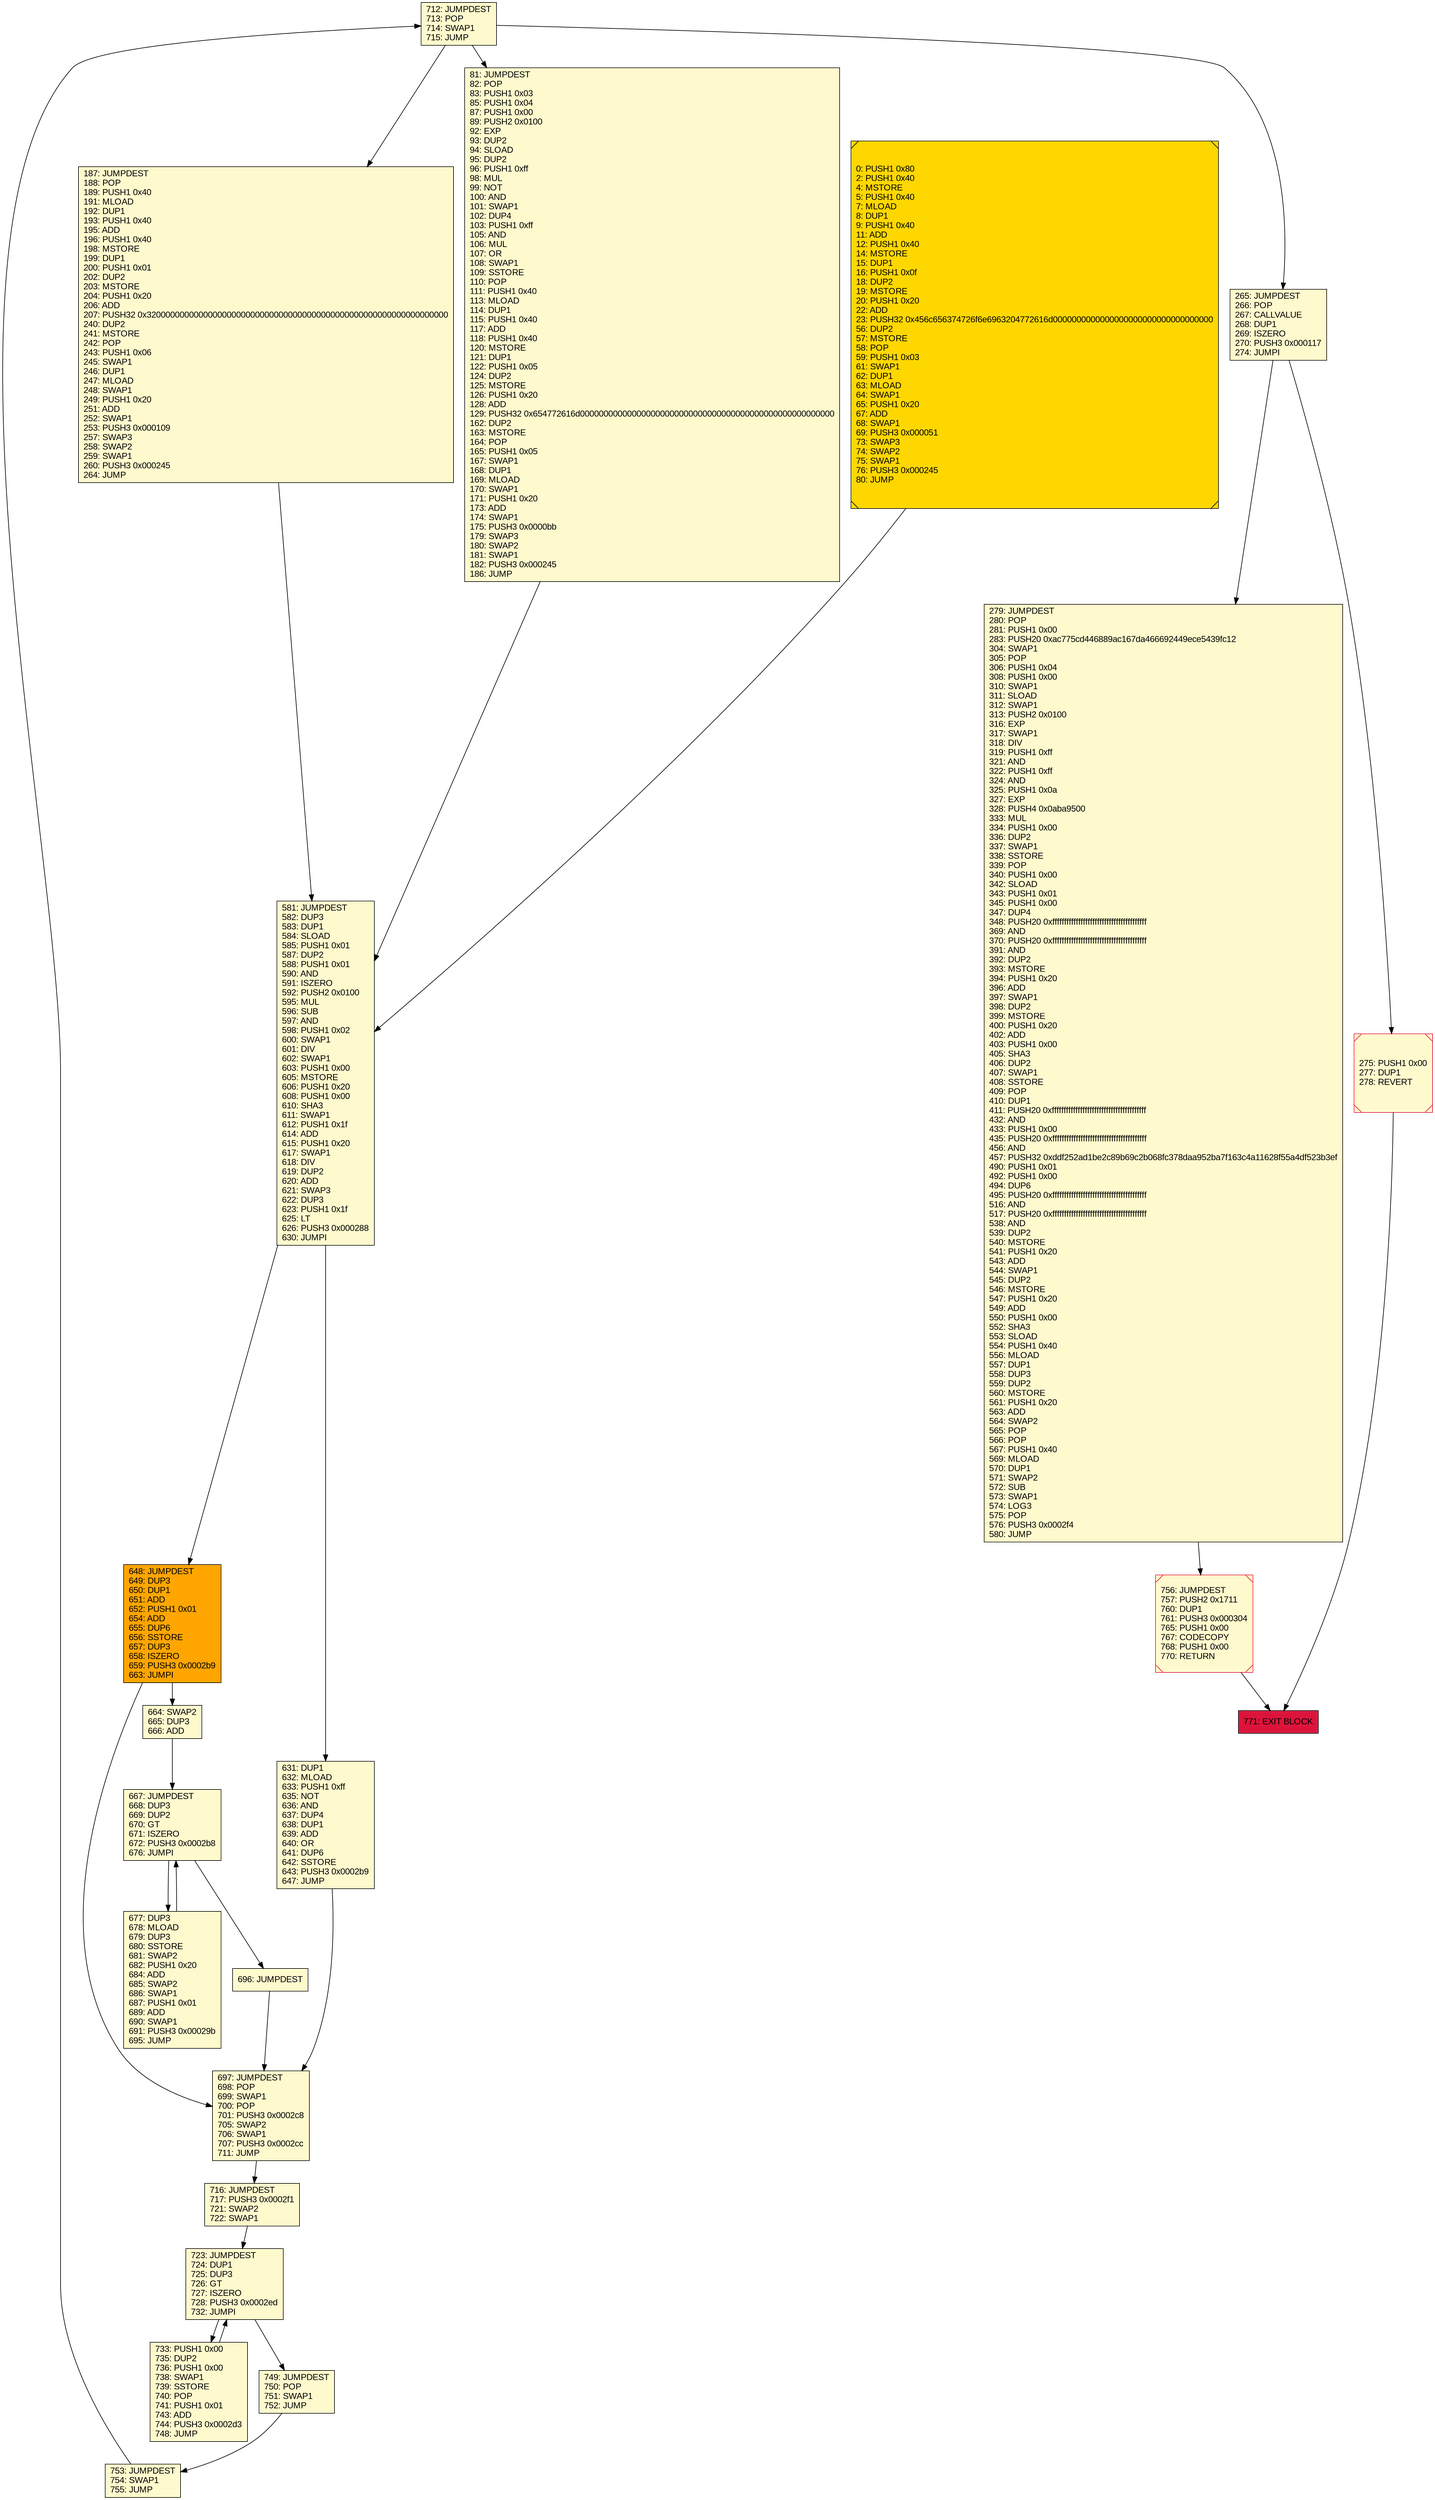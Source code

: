 digraph G {
bgcolor=transparent rankdir=UD;
node [shape=box style=filled color=black fillcolor=white fontname=arial fontcolor=black];
771 [label="771: EXIT BLOCK\l" fillcolor=crimson ];
753 [label="753: JUMPDEST\l754: SWAP1\l755: JUMP\l" fillcolor=lemonchiffon ];
279 [label="279: JUMPDEST\l280: POP\l281: PUSH1 0x00\l283: PUSH20 0xac775cd446889ac167da466692449ece5439fc12\l304: SWAP1\l305: POP\l306: PUSH1 0x04\l308: PUSH1 0x00\l310: SWAP1\l311: SLOAD\l312: SWAP1\l313: PUSH2 0x0100\l316: EXP\l317: SWAP1\l318: DIV\l319: PUSH1 0xff\l321: AND\l322: PUSH1 0xff\l324: AND\l325: PUSH1 0x0a\l327: EXP\l328: PUSH4 0x0aba9500\l333: MUL\l334: PUSH1 0x00\l336: DUP2\l337: SWAP1\l338: SSTORE\l339: POP\l340: PUSH1 0x00\l342: SLOAD\l343: PUSH1 0x01\l345: PUSH1 0x00\l347: DUP4\l348: PUSH20 0xffffffffffffffffffffffffffffffffffffffff\l369: AND\l370: PUSH20 0xffffffffffffffffffffffffffffffffffffffff\l391: AND\l392: DUP2\l393: MSTORE\l394: PUSH1 0x20\l396: ADD\l397: SWAP1\l398: DUP2\l399: MSTORE\l400: PUSH1 0x20\l402: ADD\l403: PUSH1 0x00\l405: SHA3\l406: DUP2\l407: SWAP1\l408: SSTORE\l409: POP\l410: DUP1\l411: PUSH20 0xffffffffffffffffffffffffffffffffffffffff\l432: AND\l433: PUSH1 0x00\l435: PUSH20 0xffffffffffffffffffffffffffffffffffffffff\l456: AND\l457: PUSH32 0xddf252ad1be2c89b69c2b068fc378daa952ba7f163c4a11628f55a4df523b3ef\l490: PUSH1 0x01\l492: PUSH1 0x00\l494: DUP6\l495: PUSH20 0xffffffffffffffffffffffffffffffffffffffff\l516: AND\l517: PUSH20 0xffffffffffffffffffffffffffffffffffffffff\l538: AND\l539: DUP2\l540: MSTORE\l541: PUSH1 0x20\l543: ADD\l544: SWAP1\l545: DUP2\l546: MSTORE\l547: PUSH1 0x20\l549: ADD\l550: PUSH1 0x00\l552: SHA3\l553: SLOAD\l554: PUSH1 0x40\l556: MLOAD\l557: DUP1\l558: DUP3\l559: DUP2\l560: MSTORE\l561: PUSH1 0x20\l563: ADD\l564: SWAP2\l565: POP\l566: POP\l567: PUSH1 0x40\l569: MLOAD\l570: DUP1\l571: SWAP2\l572: SUB\l573: SWAP1\l574: LOG3\l575: POP\l576: PUSH3 0x0002f4\l580: JUMP\l" fillcolor=lemonchiffon ];
733 [label="733: PUSH1 0x00\l735: DUP2\l736: PUSH1 0x00\l738: SWAP1\l739: SSTORE\l740: POP\l741: PUSH1 0x01\l743: ADD\l744: PUSH3 0x0002d3\l748: JUMP\l" fillcolor=lemonchiffon ];
697 [label="697: JUMPDEST\l698: POP\l699: SWAP1\l700: POP\l701: PUSH3 0x0002c8\l705: SWAP2\l706: SWAP1\l707: PUSH3 0x0002cc\l711: JUMP\l" fillcolor=lemonchiffon ];
187 [label="187: JUMPDEST\l188: POP\l189: PUSH1 0x40\l191: MLOAD\l192: DUP1\l193: PUSH1 0x40\l195: ADD\l196: PUSH1 0x40\l198: MSTORE\l199: DUP1\l200: PUSH1 0x01\l202: DUP2\l203: MSTORE\l204: PUSH1 0x20\l206: ADD\l207: PUSH32 0x3200000000000000000000000000000000000000000000000000000000000000\l240: DUP2\l241: MSTORE\l242: POP\l243: PUSH1 0x06\l245: SWAP1\l246: DUP1\l247: MLOAD\l248: SWAP1\l249: PUSH1 0x20\l251: ADD\l252: SWAP1\l253: PUSH3 0x000109\l257: SWAP3\l258: SWAP2\l259: SWAP1\l260: PUSH3 0x000245\l264: JUMP\l" fillcolor=lemonchiffon ];
265 [label="265: JUMPDEST\l266: POP\l267: CALLVALUE\l268: DUP1\l269: ISZERO\l270: PUSH3 0x000117\l274: JUMPI\l" fillcolor=lemonchiffon ];
723 [label="723: JUMPDEST\l724: DUP1\l725: DUP3\l726: GT\l727: ISZERO\l728: PUSH3 0x0002ed\l732: JUMPI\l" fillcolor=lemonchiffon ];
677 [label="677: DUP3\l678: MLOAD\l679: DUP3\l680: SSTORE\l681: SWAP2\l682: PUSH1 0x20\l684: ADD\l685: SWAP2\l686: SWAP1\l687: PUSH1 0x01\l689: ADD\l690: SWAP1\l691: PUSH3 0x00029b\l695: JUMP\l" fillcolor=lemonchiffon ];
581 [label="581: JUMPDEST\l582: DUP3\l583: DUP1\l584: SLOAD\l585: PUSH1 0x01\l587: DUP2\l588: PUSH1 0x01\l590: AND\l591: ISZERO\l592: PUSH2 0x0100\l595: MUL\l596: SUB\l597: AND\l598: PUSH1 0x02\l600: SWAP1\l601: DIV\l602: SWAP1\l603: PUSH1 0x00\l605: MSTORE\l606: PUSH1 0x20\l608: PUSH1 0x00\l610: SHA3\l611: SWAP1\l612: PUSH1 0x1f\l614: ADD\l615: PUSH1 0x20\l617: SWAP1\l618: DIV\l619: DUP2\l620: ADD\l621: SWAP3\l622: DUP3\l623: PUSH1 0x1f\l625: LT\l626: PUSH3 0x000288\l630: JUMPI\l" fillcolor=lemonchiffon ];
667 [label="667: JUMPDEST\l668: DUP3\l669: DUP2\l670: GT\l671: ISZERO\l672: PUSH3 0x0002b8\l676: JUMPI\l" fillcolor=lemonchiffon ];
81 [label="81: JUMPDEST\l82: POP\l83: PUSH1 0x03\l85: PUSH1 0x04\l87: PUSH1 0x00\l89: PUSH2 0x0100\l92: EXP\l93: DUP2\l94: SLOAD\l95: DUP2\l96: PUSH1 0xff\l98: MUL\l99: NOT\l100: AND\l101: SWAP1\l102: DUP4\l103: PUSH1 0xff\l105: AND\l106: MUL\l107: OR\l108: SWAP1\l109: SSTORE\l110: POP\l111: PUSH1 0x40\l113: MLOAD\l114: DUP1\l115: PUSH1 0x40\l117: ADD\l118: PUSH1 0x40\l120: MSTORE\l121: DUP1\l122: PUSH1 0x05\l124: DUP2\l125: MSTORE\l126: PUSH1 0x20\l128: ADD\l129: PUSH32 0x654772616d000000000000000000000000000000000000000000000000000000\l162: DUP2\l163: MSTORE\l164: POP\l165: PUSH1 0x05\l167: SWAP1\l168: DUP1\l169: MLOAD\l170: SWAP1\l171: PUSH1 0x20\l173: ADD\l174: SWAP1\l175: PUSH3 0x0000bb\l179: SWAP3\l180: SWAP2\l181: SWAP1\l182: PUSH3 0x000245\l186: JUMP\l" fillcolor=lemonchiffon ];
275 [label="275: PUSH1 0x00\l277: DUP1\l278: REVERT\l" fillcolor=lemonchiffon shape=Msquare color=crimson ];
648 [label="648: JUMPDEST\l649: DUP3\l650: DUP1\l651: ADD\l652: PUSH1 0x01\l654: ADD\l655: DUP6\l656: SSTORE\l657: DUP3\l658: ISZERO\l659: PUSH3 0x0002b9\l663: JUMPI\l" fillcolor=orange ];
696 [label="696: JUMPDEST\l" fillcolor=lemonchiffon ];
716 [label="716: JUMPDEST\l717: PUSH3 0x0002f1\l721: SWAP2\l722: SWAP1\l" fillcolor=lemonchiffon ];
712 [label="712: JUMPDEST\l713: POP\l714: SWAP1\l715: JUMP\l" fillcolor=lemonchiffon ];
631 [label="631: DUP1\l632: MLOAD\l633: PUSH1 0xff\l635: NOT\l636: AND\l637: DUP4\l638: DUP1\l639: ADD\l640: OR\l641: DUP6\l642: SSTORE\l643: PUSH3 0x0002b9\l647: JUMP\l" fillcolor=lemonchiffon ];
664 [label="664: SWAP2\l665: DUP3\l666: ADD\l" fillcolor=lemonchiffon ];
0 [label="0: PUSH1 0x80\l2: PUSH1 0x40\l4: MSTORE\l5: PUSH1 0x40\l7: MLOAD\l8: DUP1\l9: PUSH1 0x40\l11: ADD\l12: PUSH1 0x40\l14: MSTORE\l15: DUP1\l16: PUSH1 0x0f\l18: DUP2\l19: MSTORE\l20: PUSH1 0x20\l22: ADD\l23: PUSH32 0x456c656374726f6e6963204772616d0000000000000000000000000000000000\l56: DUP2\l57: MSTORE\l58: POP\l59: PUSH1 0x03\l61: SWAP1\l62: DUP1\l63: MLOAD\l64: SWAP1\l65: PUSH1 0x20\l67: ADD\l68: SWAP1\l69: PUSH3 0x000051\l73: SWAP3\l74: SWAP2\l75: SWAP1\l76: PUSH3 0x000245\l80: JUMP\l" fillcolor=lemonchiffon shape=Msquare fillcolor=gold ];
756 [label="756: JUMPDEST\l757: PUSH2 0x1711\l760: DUP1\l761: PUSH3 0x000304\l765: PUSH1 0x00\l767: CODECOPY\l768: PUSH1 0x00\l770: RETURN\l" fillcolor=lemonchiffon shape=Msquare color=crimson ];
749 [label="749: JUMPDEST\l750: POP\l751: SWAP1\l752: JUMP\l" fillcolor=lemonchiffon ];
664 -> 667;
265 -> 279;
581 -> 631;
723 -> 749;
265 -> 275;
279 -> 756;
648 -> 697;
696 -> 697;
753 -> 712;
667 -> 696;
187 -> 581;
712 -> 81;
648 -> 664;
723 -> 733;
733 -> 723;
275 -> 771;
0 -> 581;
712 -> 187;
712 -> 265;
631 -> 697;
749 -> 753;
581 -> 648;
697 -> 716;
81 -> 581;
716 -> 723;
756 -> 771;
667 -> 677;
677 -> 667;
}